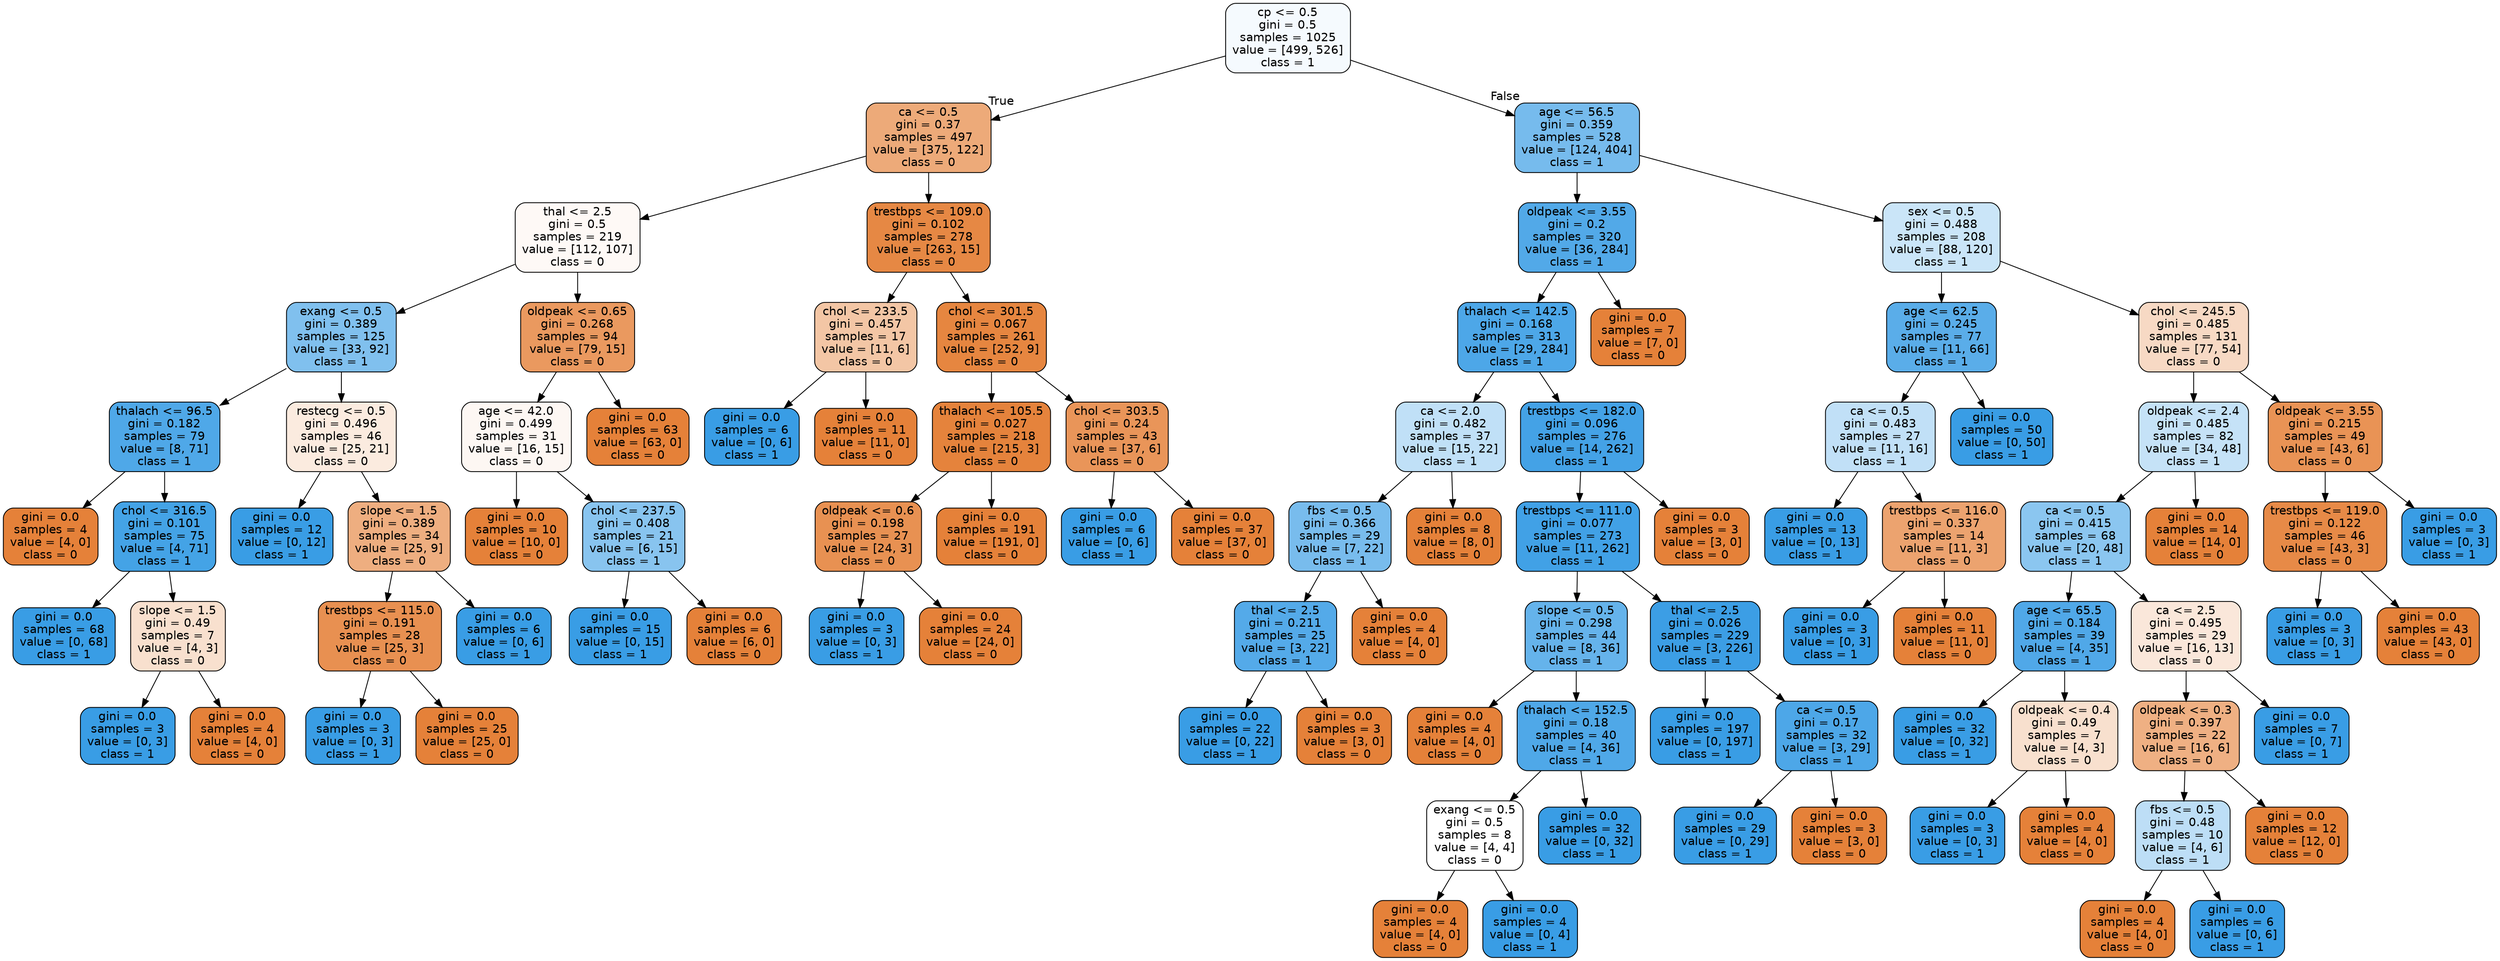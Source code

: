 digraph Tree {
node [shape=box, style="filled, rounded", color="black", fontname="helvetica"] ;
edge [fontname="helvetica"] ;
0 [label="cp <= 0.5\ngini = 0.5\nsamples = 1025\nvalue = [499, 526]\nclass = 1", fillcolor="#f5fafe"] ;
1 [label="ca <= 0.5\ngini = 0.37\nsamples = 497\nvalue = [375, 122]\nclass = 0", fillcolor="#edaa79"] ;
0 -> 1 [labeldistance=2.5, labelangle=45, headlabel="True"] ;
2 [label="thal <= 2.5\ngini = 0.5\nsamples = 219\nvalue = [112, 107]\nclass = 0", fillcolor="#fef9f6"] ;
1 -> 2 ;
3 [label="exang <= 0.5\ngini = 0.389\nsamples = 125\nvalue = [33, 92]\nclass = 1", fillcolor="#80c0ee"] ;
2 -> 3 ;
4 [label="thalach <= 96.5\ngini = 0.182\nsamples = 79\nvalue = [8, 71]\nclass = 1", fillcolor="#4fa8e8"] ;
3 -> 4 ;
5 [label="gini = 0.0\nsamples = 4\nvalue = [4, 0]\nclass = 0", fillcolor="#e58139"] ;
4 -> 5 ;
6 [label="chol <= 316.5\ngini = 0.101\nsamples = 75\nvalue = [4, 71]\nclass = 1", fillcolor="#44a3e6"] ;
4 -> 6 ;
7 [label="gini = 0.0\nsamples = 68\nvalue = [0, 68]\nclass = 1", fillcolor="#399de5"] ;
6 -> 7 ;
8 [label="slope <= 1.5\ngini = 0.49\nsamples = 7\nvalue = [4, 3]\nclass = 0", fillcolor="#f8e0ce"] ;
6 -> 8 ;
9 [label="gini = 0.0\nsamples = 3\nvalue = [0, 3]\nclass = 1", fillcolor="#399de5"] ;
8 -> 9 ;
10 [label="gini = 0.0\nsamples = 4\nvalue = [4, 0]\nclass = 0", fillcolor="#e58139"] ;
8 -> 10 ;
11 [label="restecg <= 0.5\ngini = 0.496\nsamples = 46\nvalue = [25, 21]\nclass = 0", fillcolor="#fbebdf"] ;
3 -> 11 ;
12 [label="gini = 0.0\nsamples = 12\nvalue = [0, 12]\nclass = 1", fillcolor="#399de5"] ;
11 -> 12 ;
13 [label="slope <= 1.5\ngini = 0.389\nsamples = 34\nvalue = [25, 9]\nclass = 0", fillcolor="#eeae80"] ;
11 -> 13 ;
14 [label="trestbps <= 115.0\ngini = 0.191\nsamples = 28\nvalue = [25, 3]\nclass = 0", fillcolor="#e89051"] ;
13 -> 14 ;
15 [label="gini = 0.0\nsamples = 3\nvalue = [0, 3]\nclass = 1", fillcolor="#399de5"] ;
14 -> 15 ;
16 [label="gini = 0.0\nsamples = 25\nvalue = [25, 0]\nclass = 0", fillcolor="#e58139"] ;
14 -> 16 ;
17 [label="gini = 0.0\nsamples = 6\nvalue = [0, 6]\nclass = 1", fillcolor="#399de5"] ;
13 -> 17 ;
18 [label="oldpeak <= 0.65\ngini = 0.268\nsamples = 94\nvalue = [79, 15]\nclass = 0", fillcolor="#ea995f"] ;
2 -> 18 ;
19 [label="age <= 42.0\ngini = 0.499\nsamples = 31\nvalue = [16, 15]\nclass = 0", fillcolor="#fdf7f3"] ;
18 -> 19 ;
20 [label="gini = 0.0\nsamples = 10\nvalue = [10, 0]\nclass = 0", fillcolor="#e58139"] ;
19 -> 20 ;
21 [label="chol <= 237.5\ngini = 0.408\nsamples = 21\nvalue = [6, 15]\nclass = 1", fillcolor="#88c4ef"] ;
19 -> 21 ;
22 [label="gini = 0.0\nsamples = 15\nvalue = [0, 15]\nclass = 1", fillcolor="#399de5"] ;
21 -> 22 ;
23 [label="gini = 0.0\nsamples = 6\nvalue = [6, 0]\nclass = 0", fillcolor="#e58139"] ;
21 -> 23 ;
24 [label="gini = 0.0\nsamples = 63\nvalue = [63, 0]\nclass = 0", fillcolor="#e58139"] ;
18 -> 24 ;
25 [label="trestbps <= 109.0\ngini = 0.102\nsamples = 278\nvalue = [263, 15]\nclass = 0", fillcolor="#e68844"] ;
1 -> 25 ;
26 [label="chol <= 233.5\ngini = 0.457\nsamples = 17\nvalue = [11, 6]\nclass = 0", fillcolor="#f3c6a5"] ;
25 -> 26 ;
27 [label="gini = 0.0\nsamples = 6\nvalue = [0, 6]\nclass = 1", fillcolor="#399de5"] ;
26 -> 27 ;
28 [label="gini = 0.0\nsamples = 11\nvalue = [11, 0]\nclass = 0", fillcolor="#e58139"] ;
26 -> 28 ;
29 [label="chol <= 301.5\ngini = 0.067\nsamples = 261\nvalue = [252, 9]\nclass = 0", fillcolor="#e68640"] ;
25 -> 29 ;
30 [label="thalach <= 105.5\ngini = 0.027\nsamples = 218\nvalue = [215, 3]\nclass = 0", fillcolor="#e5833c"] ;
29 -> 30 ;
31 [label="oldpeak <= 0.6\ngini = 0.198\nsamples = 27\nvalue = [24, 3]\nclass = 0", fillcolor="#e89152"] ;
30 -> 31 ;
32 [label="gini = 0.0\nsamples = 3\nvalue = [0, 3]\nclass = 1", fillcolor="#399de5"] ;
31 -> 32 ;
33 [label="gini = 0.0\nsamples = 24\nvalue = [24, 0]\nclass = 0", fillcolor="#e58139"] ;
31 -> 33 ;
34 [label="gini = 0.0\nsamples = 191\nvalue = [191, 0]\nclass = 0", fillcolor="#e58139"] ;
30 -> 34 ;
35 [label="chol <= 303.5\ngini = 0.24\nsamples = 43\nvalue = [37, 6]\nclass = 0", fillcolor="#e99559"] ;
29 -> 35 ;
36 [label="gini = 0.0\nsamples = 6\nvalue = [0, 6]\nclass = 1", fillcolor="#399de5"] ;
35 -> 36 ;
37 [label="gini = 0.0\nsamples = 37\nvalue = [37, 0]\nclass = 0", fillcolor="#e58139"] ;
35 -> 37 ;
38 [label="age <= 56.5\ngini = 0.359\nsamples = 528\nvalue = [124, 404]\nclass = 1", fillcolor="#76bbed"] ;
0 -> 38 [labeldistance=2.5, labelangle=-45, headlabel="False"] ;
39 [label="oldpeak <= 3.55\ngini = 0.2\nsamples = 320\nvalue = [36, 284]\nclass = 1", fillcolor="#52a9e8"] ;
38 -> 39 ;
40 [label="thalach <= 142.5\ngini = 0.168\nsamples = 313\nvalue = [29, 284]\nclass = 1", fillcolor="#4da7e8"] ;
39 -> 40 ;
41 [label="ca <= 2.0\ngini = 0.482\nsamples = 37\nvalue = [15, 22]\nclass = 1", fillcolor="#c0e0f7"] ;
40 -> 41 ;
42 [label="fbs <= 0.5\ngini = 0.366\nsamples = 29\nvalue = [7, 22]\nclass = 1", fillcolor="#78bced"] ;
41 -> 42 ;
43 [label="thal <= 2.5\ngini = 0.211\nsamples = 25\nvalue = [3, 22]\nclass = 1", fillcolor="#54aae9"] ;
42 -> 43 ;
44 [label="gini = 0.0\nsamples = 22\nvalue = [0, 22]\nclass = 1", fillcolor="#399de5"] ;
43 -> 44 ;
45 [label="gini = 0.0\nsamples = 3\nvalue = [3, 0]\nclass = 0", fillcolor="#e58139"] ;
43 -> 45 ;
46 [label="gini = 0.0\nsamples = 4\nvalue = [4, 0]\nclass = 0", fillcolor="#e58139"] ;
42 -> 46 ;
47 [label="gini = 0.0\nsamples = 8\nvalue = [8, 0]\nclass = 0", fillcolor="#e58139"] ;
41 -> 47 ;
48 [label="trestbps <= 182.0\ngini = 0.096\nsamples = 276\nvalue = [14, 262]\nclass = 1", fillcolor="#44a2e6"] ;
40 -> 48 ;
49 [label="trestbps <= 111.0\ngini = 0.077\nsamples = 273\nvalue = [11, 262]\nclass = 1", fillcolor="#41a1e6"] ;
48 -> 49 ;
50 [label="slope <= 0.5\ngini = 0.298\nsamples = 44\nvalue = [8, 36]\nclass = 1", fillcolor="#65b3eb"] ;
49 -> 50 ;
51 [label="gini = 0.0\nsamples = 4\nvalue = [4, 0]\nclass = 0", fillcolor="#e58139"] ;
50 -> 51 ;
52 [label="thalach <= 152.5\ngini = 0.18\nsamples = 40\nvalue = [4, 36]\nclass = 1", fillcolor="#4fa8e8"] ;
50 -> 52 ;
53 [label="exang <= 0.5\ngini = 0.5\nsamples = 8\nvalue = [4, 4]\nclass = 0", fillcolor="#ffffff"] ;
52 -> 53 ;
54 [label="gini = 0.0\nsamples = 4\nvalue = [4, 0]\nclass = 0", fillcolor="#e58139"] ;
53 -> 54 ;
55 [label="gini = 0.0\nsamples = 4\nvalue = [0, 4]\nclass = 1", fillcolor="#399de5"] ;
53 -> 55 ;
56 [label="gini = 0.0\nsamples = 32\nvalue = [0, 32]\nclass = 1", fillcolor="#399de5"] ;
52 -> 56 ;
57 [label="thal <= 2.5\ngini = 0.026\nsamples = 229\nvalue = [3, 226]\nclass = 1", fillcolor="#3c9ee5"] ;
49 -> 57 ;
58 [label="gini = 0.0\nsamples = 197\nvalue = [0, 197]\nclass = 1", fillcolor="#399de5"] ;
57 -> 58 ;
59 [label="ca <= 0.5\ngini = 0.17\nsamples = 32\nvalue = [3, 29]\nclass = 1", fillcolor="#4da7e8"] ;
57 -> 59 ;
60 [label="gini = 0.0\nsamples = 29\nvalue = [0, 29]\nclass = 1", fillcolor="#399de5"] ;
59 -> 60 ;
61 [label="gini = 0.0\nsamples = 3\nvalue = [3, 0]\nclass = 0", fillcolor="#e58139"] ;
59 -> 61 ;
62 [label="gini = 0.0\nsamples = 3\nvalue = [3, 0]\nclass = 0", fillcolor="#e58139"] ;
48 -> 62 ;
63 [label="gini = 0.0\nsamples = 7\nvalue = [7, 0]\nclass = 0", fillcolor="#e58139"] ;
39 -> 63 ;
64 [label="sex <= 0.5\ngini = 0.488\nsamples = 208\nvalue = [88, 120]\nclass = 1", fillcolor="#cae5f8"] ;
38 -> 64 ;
65 [label="age <= 62.5\ngini = 0.245\nsamples = 77\nvalue = [11, 66]\nclass = 1", fillcolor="#5aade9"] ;
64 -> 65 ;
66 [label="ca <= 0.5\ngini = 0.483\nsamples = 27\nvalue = [11, 16]\nclass = 1", fillcolor="#c1e0f7"] ;
65 -> 66 ;
67 [label="gini = 0.0\nsamples = 13\nvalue = [0, 13]\nclass = 1", fillcolor="#399de5"] ;
66 -> 67 ;
68 [label="trestbps <= 116.0\ngini = 0.337\nsamples = 14\nvalue = [11, 3]\nclass = 0", fillcolor="#eca36f"] ;
66 -> 68 ;
69 [label="gini = 0.0\nsamples = 3\nvalue = [0, 3]\nclass = 1", fillcolor="#399de5"] ;
68 -> 69 ;
70 [label="gini = 0.0\nsamples = 11\nvalue = [11, 0]\nclass = 0", fillcolor="#e58139"] ;
68 -> 70 ;
71 [label="gini = 0.0\nsamples = 50\nvalue = [0, 50]\nclass = 1", fillcolor="#399de5"] ;
65 -> 71 ;
72 [label="chol <= 245.5\ngini = 0.485\nsamples = 131\nvalue = [77, 54]\nclass = 0", fillcolor="#f7d9c4"] ;
64 -> 72 ;
73 [label="oldpeak <= 2.4\ngini = 0.485\nsamples = 82\nvalue = [34, 48]\nclass = 1", fillcolor="#c5e2f7"] ;
72 -> 73 ;
74 [label="ca <= 0.5\ngini = 0.415\nsamples = 68\nvalue = [20, 48]\nclass = 1", fillcolor="#8bc6f0"] ;
73 -> 74 ;
75 [label="age <= 65.5\ngini = 0.184\nsamples = 39\nvalue = [4, 35]\nclass = 1", fillcolor="#50a8e8"] ;
74 -> 75 ;
76 [label="gini = 0.0\nsamples = 32\nvalue = [0, 32]\nclass = 1", fillcolor="#399de5"] ;
75 -> 76 ;
77 [label="oldpeak <= 0.4\ngini = 0.49\nsamples = 7\nvalue = [4, 3]\nclass = 0", fillcolor="#f8e0ce"] ;
75 -> 77 ;
78 [label="gini = 0.0\nsamples = 3\nvalue = [0, 3]\nclass = 1", fillcolor="#399de5"] ;
77 -> 78 ;
79 [label="gini = 0.0\nsamples = 4\nvalue = [4, 0]\nclass = 0", fillcolor="#e58139"] ;
77 -> 79 ;
80 [label="ca <= 2.5\ngini = 0.495\nsamples = 29\nvalue = [16, 13]\nclass = 0", fillcolor="#fae7da"] ;
74 -> 80 ;
81 [label="oldpeak <= 0.3\ngini = 0.397\nsamples = 22\nvalue = [16, 6]\nclass = 0", fillcolor="#efb083"] ;
80 -> 81 ;
82 [label="fbs <= 0.5\ngini = 0.48\nsamples = 10\nvalue = [4, 6]\nclass = 1", fillcolor="#bddef6"] ;
81 -> 82 ;
83 [label="gini = 0.0\nsamples = 4\nvalue = [4, 0]\nclass = 0", fillcolor="#e58139"] ;
82 -> 83 ;
84 [label="gini = 0.0\nsamples = 6\nvalue = [0, 6]\nclass = 1", fillcolor="#399de5"] ;
82 -> 84 ;
85 [label="gini = 0.0\nsamples = 12\nvalue = [12, 0]\nclass = 0", fillcolor="#e58139"] ;
81 -> 85 ;
86 [label="gini = 0.0\nsamples = 7\nvalue = [0, 7]\nclass = 1", fillcolor="#399de5"] ;
80 -> 86 ;
87 [label="gini = 0.0\nsamples = 14\nvalue = [14, 0]\nclass = 0", fillcolor="#e58139"] ;
73 -> 87 ;
88 [label="oldpeak <= 3.55\ngini = 0.215\nsamples = 49\nvalue = [43, 6]\nclass = 0", fillcolor="#e99355"] ;
72 -> 88 ;
89 [label="trestbps <= 119.0\ngini = 0.122\nsamples = 46\nvalue = [43, 3]\nclass = 0", fillcolor="#e78a47"] ;
88 -> 89 ;
90 [label="gini = 0.0\nsamples = 3\nvalue = [0, 3]\nclass = 1", fillcolor="#399de5"] ;
89 -> 90 ;
91 [label="gini = 0.0\nsamples = 43\nvalue = [43, 0]\nclass = 0", fillcolor="#e58139"] ;
89 -> 91 ;
92 [label="gini = 0.0\nsamples = 3\nvalue = [0, 3]\nclass = 1", fillcolor="#399de5"] ;
88 -> 92 ;
}